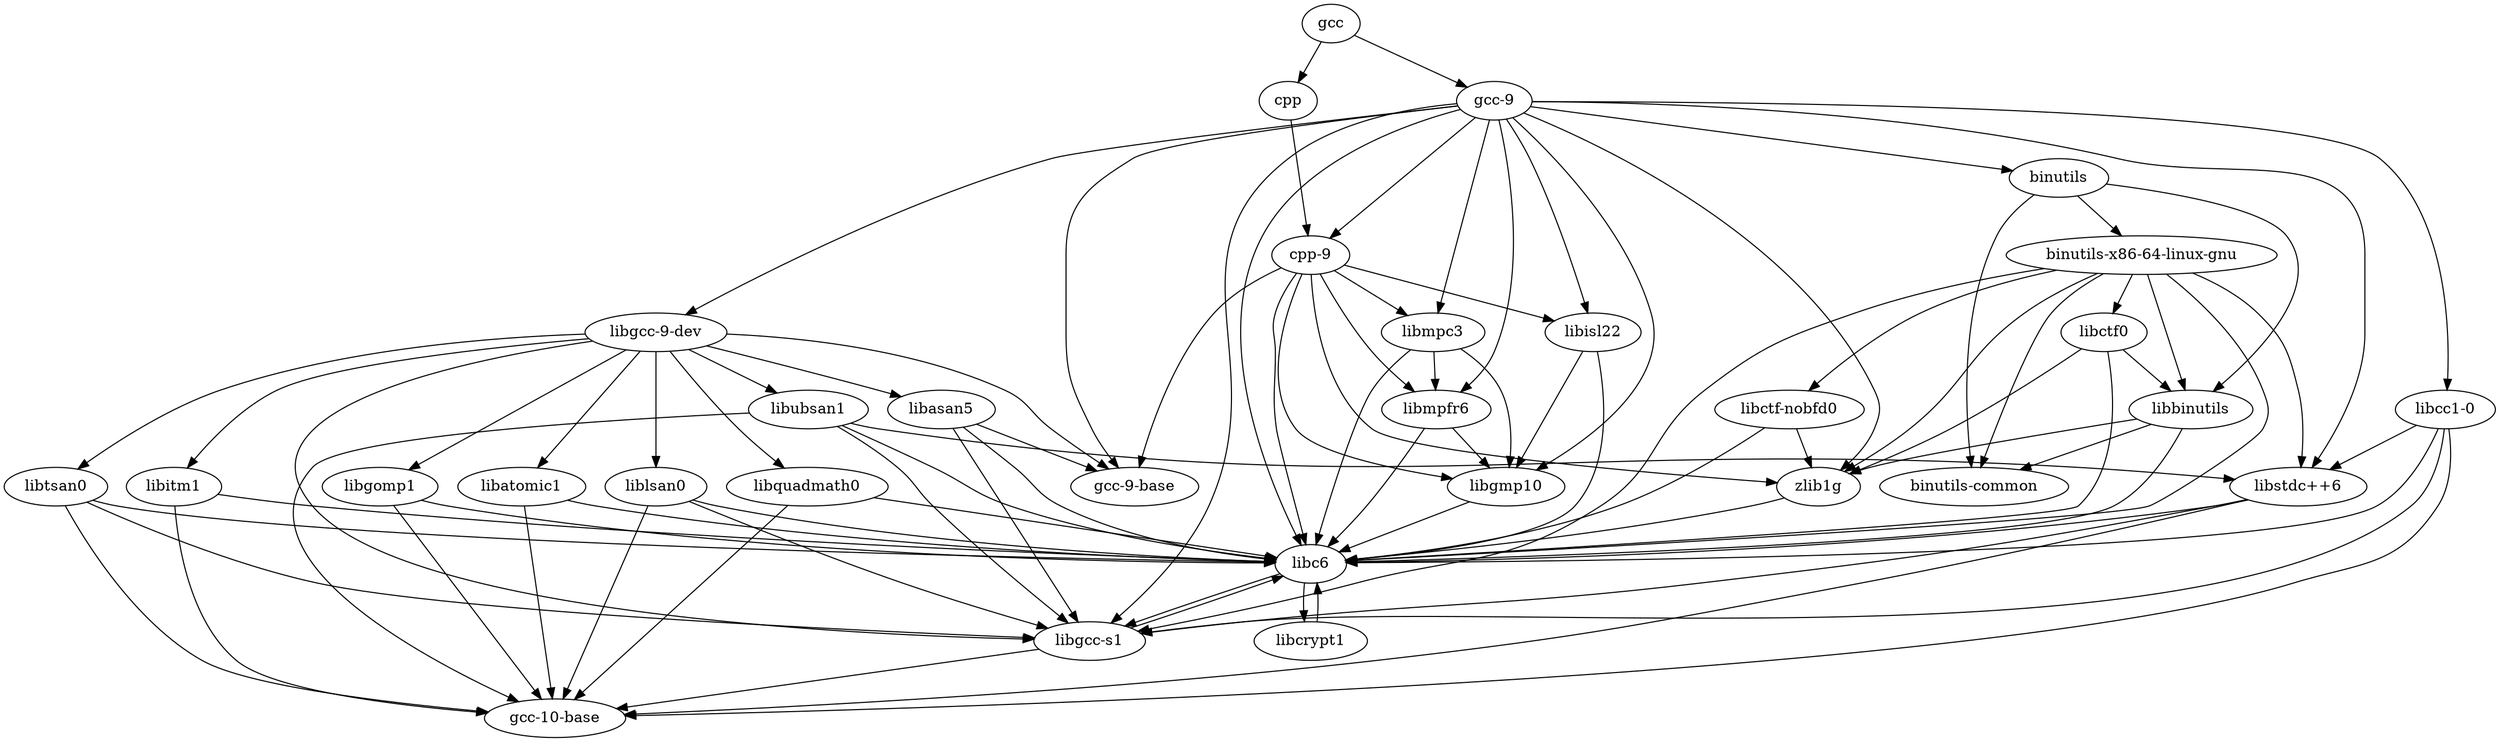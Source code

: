 digraph G {
    "gcc" -> "cpp";
    "gcc" -> "gcc-9";
    "cpp" -> "cpp-9";
    "cpp-9" -> "gcc-9-base";
    "cpp-9" -> "libgmp10";
    "cpp-9" -> "libc6";
    "cpp-9" -> "libisl22";
    "cpp-9" -> "libmpc3";
    "cpp-9" -> "zlib1g";
    "cpp-9" -> "libmpfr6";
    "libc6" -> "libgcc-s1";
    "libc6" -> "libcrypt1";
    "libgcc-s1" -> "libc6";
    "libgcc-s1" -> "gcc-10-base";
    "libcrypt1" -> "libc6";
    "libgmp10" -> "libc6";
    "libisl22" -> "libc6";
    "libisl22" -> "libgmp10";
    "libmpc3" -> "libc6";
    "libmpc3" -> "libmpfr6";
    "libmpc3" -> "libgmp10";
    "libmpfr6" -> "libc6";
    "libmpfr6" -> "libgmp10";
    "zlib1g" -> "libc6";
    "gcc-9" -> "libstdc++6";
    "gcc-9" -> "libgcc-9-dev";
    "gcc-9" -> "gcc-9-base";
    "gcc-9" -> "libgmp10";
    "gcc-9" -> "cpp-9";
    "gcc-9" -> "libc6";
    "gcc-9" -> "libisl22";
    "gcc-9" -> "libmpc3";
    "gcc-9" -> "libmpfr6";
    "gcc-9" -> "zlib1g";
    "gcc-9" -> "libcc1-0";
    "gcc-9" -> "libgcc-s1";
    "gcc-9" -> "binutils";
    "libcc1-0" -> "libc6";
    "libcc1-0" -> "gcc-10-base";
    "libcc1-0" -> "libgcc-s1";
    "libcc1-0" -> "libstdc++6";
    "libstdc++6" -> "libc6";
    "libstdc++6" -> "gcc-10-base";
    "libstdc++6" -> "libgcc-s1";
    "binutils" -> "libbinutils";
    "binutils" -> "binutils-x86-64-linux-gnu";
    "binutils" -> "binutils-common";
    "libbinutils" -> "zlib1g";
    "libbinutils" -> "libc6";
    "libbinutils" -> "binutils-common";
    "binutils-x86-64-linux-gnu" -> "libstdc++6";
    "binutils-x86-64-linux-gnu" -> "libctf-nobfd0";
    "binutils-x86-64-linux-gnu" -> "libc6";
    "binutils-x86-64-linux-gnu" -> "binutils-common";
    "binutils-x86-64-linux-gnu" -> "libctf0";
    "binutils-x86-64-linux-gnu" -> "zlib1g";
    "binutils-x86-64-linux-gnu" -> "libbinutils";
    "binutils-x86-64-linux-gnu" -> "libgcc-s1";
    "libctf-nobfd0" -> "zlib1g";
    "libctf-nobfd0" -> "libc6";
    "libctf0" -> "libc6";
    "libctf0" -> "libbinutils";
    "libctf0" -> "zlib1g";
    "libgcc-9-dev" -> "libatomic1";
    "libgcc-9-dev" -> "libquadmath0";
    "libgcc-9-dev" -> "libitm1";
    "libgcc-9-dev" -> "gcc-9-base";
    "libgcc-9-dev" -> "libasan5";
    "libgcc-9-dev" -> "liblsan0";
    "libgcc-9-dev" -> "libtsan0";
    "libgcc-9-dev" -> "libubsan1";
    "libgcc-9-dev" -> "libgomp1";
    "libgcc-9-dev" -> "libgcc-s1";
    "libgomp1" -> "libc6";
    "libgomp1" -> "gcc-10-base";
    "libitm1" -> "libc6";
    "libitm1" -> "gcc-10-base";
    "libatomic1" -> "libc6";
    "libatomic1" -> "gcc-10-base";
    "libasan5" -> "libc6";
    "libasan5" -> "libgcc-s1";
    "libasan5" -> "gcc-9-base";
    "liblsan0" -> "libc6";
    "liblsan0" -> "gcc-10-base";
    "liblsan0" -> "libgcc-s1";
    "libtsan0" -> "libc6";
    "libtsan0" -> "gcc-10-base";
    "libtsan0" -> "libgcc-s1";
    "libubsan1" -> "libc6";
    "libubsan1" -> "gcc-10-base";
    "libubsan1" -> "libgcc-s1";
    "libubsan1" -> "libstdc++6";
    "libquadmath0" -> "libc6";
    "libquadmath0" -> "gcc-10-base";
}